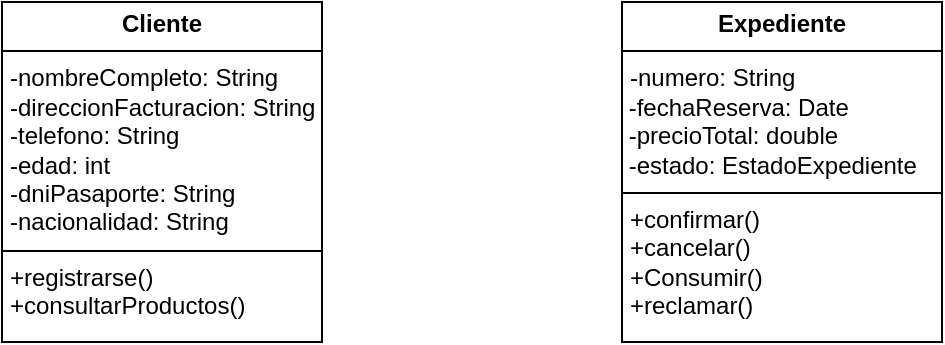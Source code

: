 <mxfile version="26.2.14">
  <diagram name="Página-1" id="e05zVgeX9Po_7f8kxeoD">
    <mxGraphModel dx="784" dy="1136" grid="1" gridSize="10" guides="1" tooltips="1" connect="1" arrows="1" fold="1" page="1" pageScale="1" pageWidth="827" pageHeight="1169" math="0" shadow="0">
      <root>
        <mxCell id="0" />
        <mxCell id="1" parent="0" />
        <mxCell id="a-NNazNm-omcJ5f1Oo-s-2" value="&lt;p style=&quot;margin:0px;margin-top:4px;text-align:center;&quot;&gt;&lt;b&gt;Cliente&lt;/b&gt;&lt;/p&gt;&lt;hr size=&quot;1&quot; style=&quot;border-style:solid;&quot;&gt;&lt;p style=&quot;margin:0px;margin-left:4px;&quot;&gt;-nombreCompleto: String&lt;/p&gt;&lt;p style=&quot;margin:0px;margin-left:4px;&quot;&gt;-direccionFacturacion: String&lt;/p&gt;&lt;p style=&quot;margin:0px;margin-left:4px;&quot;&gt;-telefono: String&lt;/p&gt;&lt;p style=&quot;margin:0px;margin-left:4px;&quot;&gt;-edad: int&lt;/p&gt;&lt;p style=&quot;margin:0px;margin-left:4px;&quot;&gt;-dniPasaporte: String&lt;/p&gt;&lt;p style=&quot;margin:0px;margin-left:4px;&quot;&gt;-nacionalidad: String&lt;/p&gt;&lt;hr size=&quot;1&quot; style=&quot;border-style:solid;&quot;&gt;&lt;p style=&quot;margin:0px;margin-left:4px;&quot;&gt;+registrarse()&lt;br&gt;  +consultarProductos()&lt;/p&gt;" style="verticalAlign=top;align=left;overflow=fill;html=1;whiteSpace=wrap;" vertex="1" parent="1">
          <mxGeometry x="70" y="140" width="160" height="170" as="geometry" />
        </mxCell>
        <mxCell id="a-NNazNm-omcJ5f1Oo-s-4" value="&lt;p style=&quot;margin:0px;margin-top:4px;text-align:center;&quot;&gt;&lt;b&gt;Expediente&lt;/b&gt;&lt;/p&gt;&lt;hr size=&quot;1&quot; style=&quot;border-style:solid;&quot;&gt;&lt;p style=&quot;margin:0px;margin-left:4px;&quot;&gt;&lt;span style=&quot;background-color: transparent; color: light-dark(rgb(0, 0, 0), rgb(255, 255, 255));&quot;&gt;-numero: String&amp;nbsp;&lt;/span&gt;&lt;/p&gt;&lt;div&gt;&lt;div&gt;&amp;nbsp;-fechaReserva: Date&amp;nbsp;&lt;/div&gt;&lt;div&gt;&amp;nbsp;-precioTotal: double&lt;/div&gt;&lt;div&gt;&amp;nbsp;-estado: EstadoExpediente&lt;/div&gt;&lt;/div&gt;&lt;hr size=&quot;1&quot; style=&quot;border-style:solid;&quot;&gt;&lt;p style=&quot;margin: 0px 0px 0px 4px;&quot;&gt;+confirmar()&amp;nbsp;&lt;/p&gt;&lt;p style=&quot;margin: 0px 0px 0px 4px;&quot;&gt;+cancelar()&lt;br&gt;+Consumir()&lt;br&gt;+reclamar()&lt;/p&gt;" style="verticalAlign=top;align=left;overflow=fill;html=1;whiteSpace=wrap;" vertex="1" parent="1">
          <mxGeometry x="380" y="140" width="160" height="170" as="geometry" />
        </mxCell>
      </root>
    </mxGraphModel>
  </diagram>
</mxfile>
